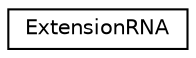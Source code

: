 digraph G
{
  edge [fontname="Helvetica",fontsize="10",labelfontname="Helvetica",labelfontsize="10"];
  node [fontname="Helvetica",fontsize="10",shape=record];
  rankdir=LR;
  Node1 [label="ExtensionRNA",height=0.2,width=0.4,color="black", fillcolor="white", style="filled",URL="$d7/d10/structExtensionRNA.html"];
}
